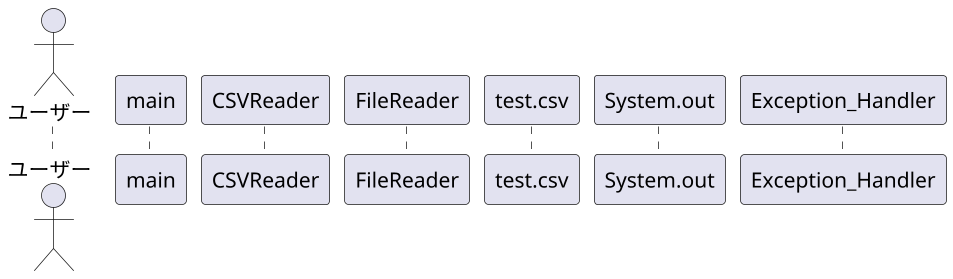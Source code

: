 ' @file      YoutubeAutoComment_ScequenceDiagram_v01.pu
' @brief     高度情報演習2B プロジェクト計画書のシーケンス図の出力用ファイル
' @note      java -jar plantuml.jar -graphvizdot C:\Graphviz\bin\dot.exe -charset UTF-8 .\YoutubeAutoComment_ScequenceDiagram.pu
' @auther    AL18036 Kataoka Nagi
' @date      2020-12-16 10:23:46
' $Version   1.0
' $Revision  1.0
' @par       変更点：全体の草案の新規作成
' @see       https://qiita.com/opengl-8080/items/98c510b8ca060bdd2ea3

''''''''''''''''''''''''''''''''''''''''''''''''''''''''''''''''''''''''''''''''

@startuml out/ScequenceDiagram.png
scale 1.5
skinparam DefaultFontName メイリオ
' 可視性の変更
skinparam classAttributeIconSize 0

''''''''''''''''''''''''''''''''''''''''''''''''''''''''''''''''''''''''''''''''

actor ユーザー
participant main
participant CSVReader
participant FileReader
participant test.csv
participant System.out
participant Exception_Handler


''''''''''''''''''''''''''''''''''''''''''''''''''''''''''''''''''''''''''''''''

@enduml
